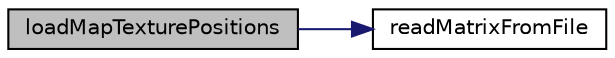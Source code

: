 digraph "loadMapTexturePositions"
{
 // LATEX_PDF_SIZE
  edge [fontname="Helvetica",fontsize="10",labelfontname="Helvetica",labelfontsize="10"];
  node [fontname="Helvetica",fontsize="10",shape=record];
  rankdir="LR";
  Node1 [label="loadMapTexturePositions",height=0.2,width=0.4,color="black", fillcolor="grey75", style="filled", fontcolor="black",tooltip="Loads map texture positions. E.g. which tile contains which texture."];
  Node1 -> Node2 [color="midnightblue",fontsize="10",style="solid",fontname="Helvetica"];
  Node2 [label="readMatrixFromFile",height=0.2,width=0.4,color="black", fillcolor="white", style="filled",URL="$rehtiLib_2assets_2reader_2src_2Utils_8cpp.html#aabe32cf7f7f2a7f7154cbceaeafb49a6",tooltip="Reads a matrix from a text file. Values should be separated by commas and rows by newlines."];
}
